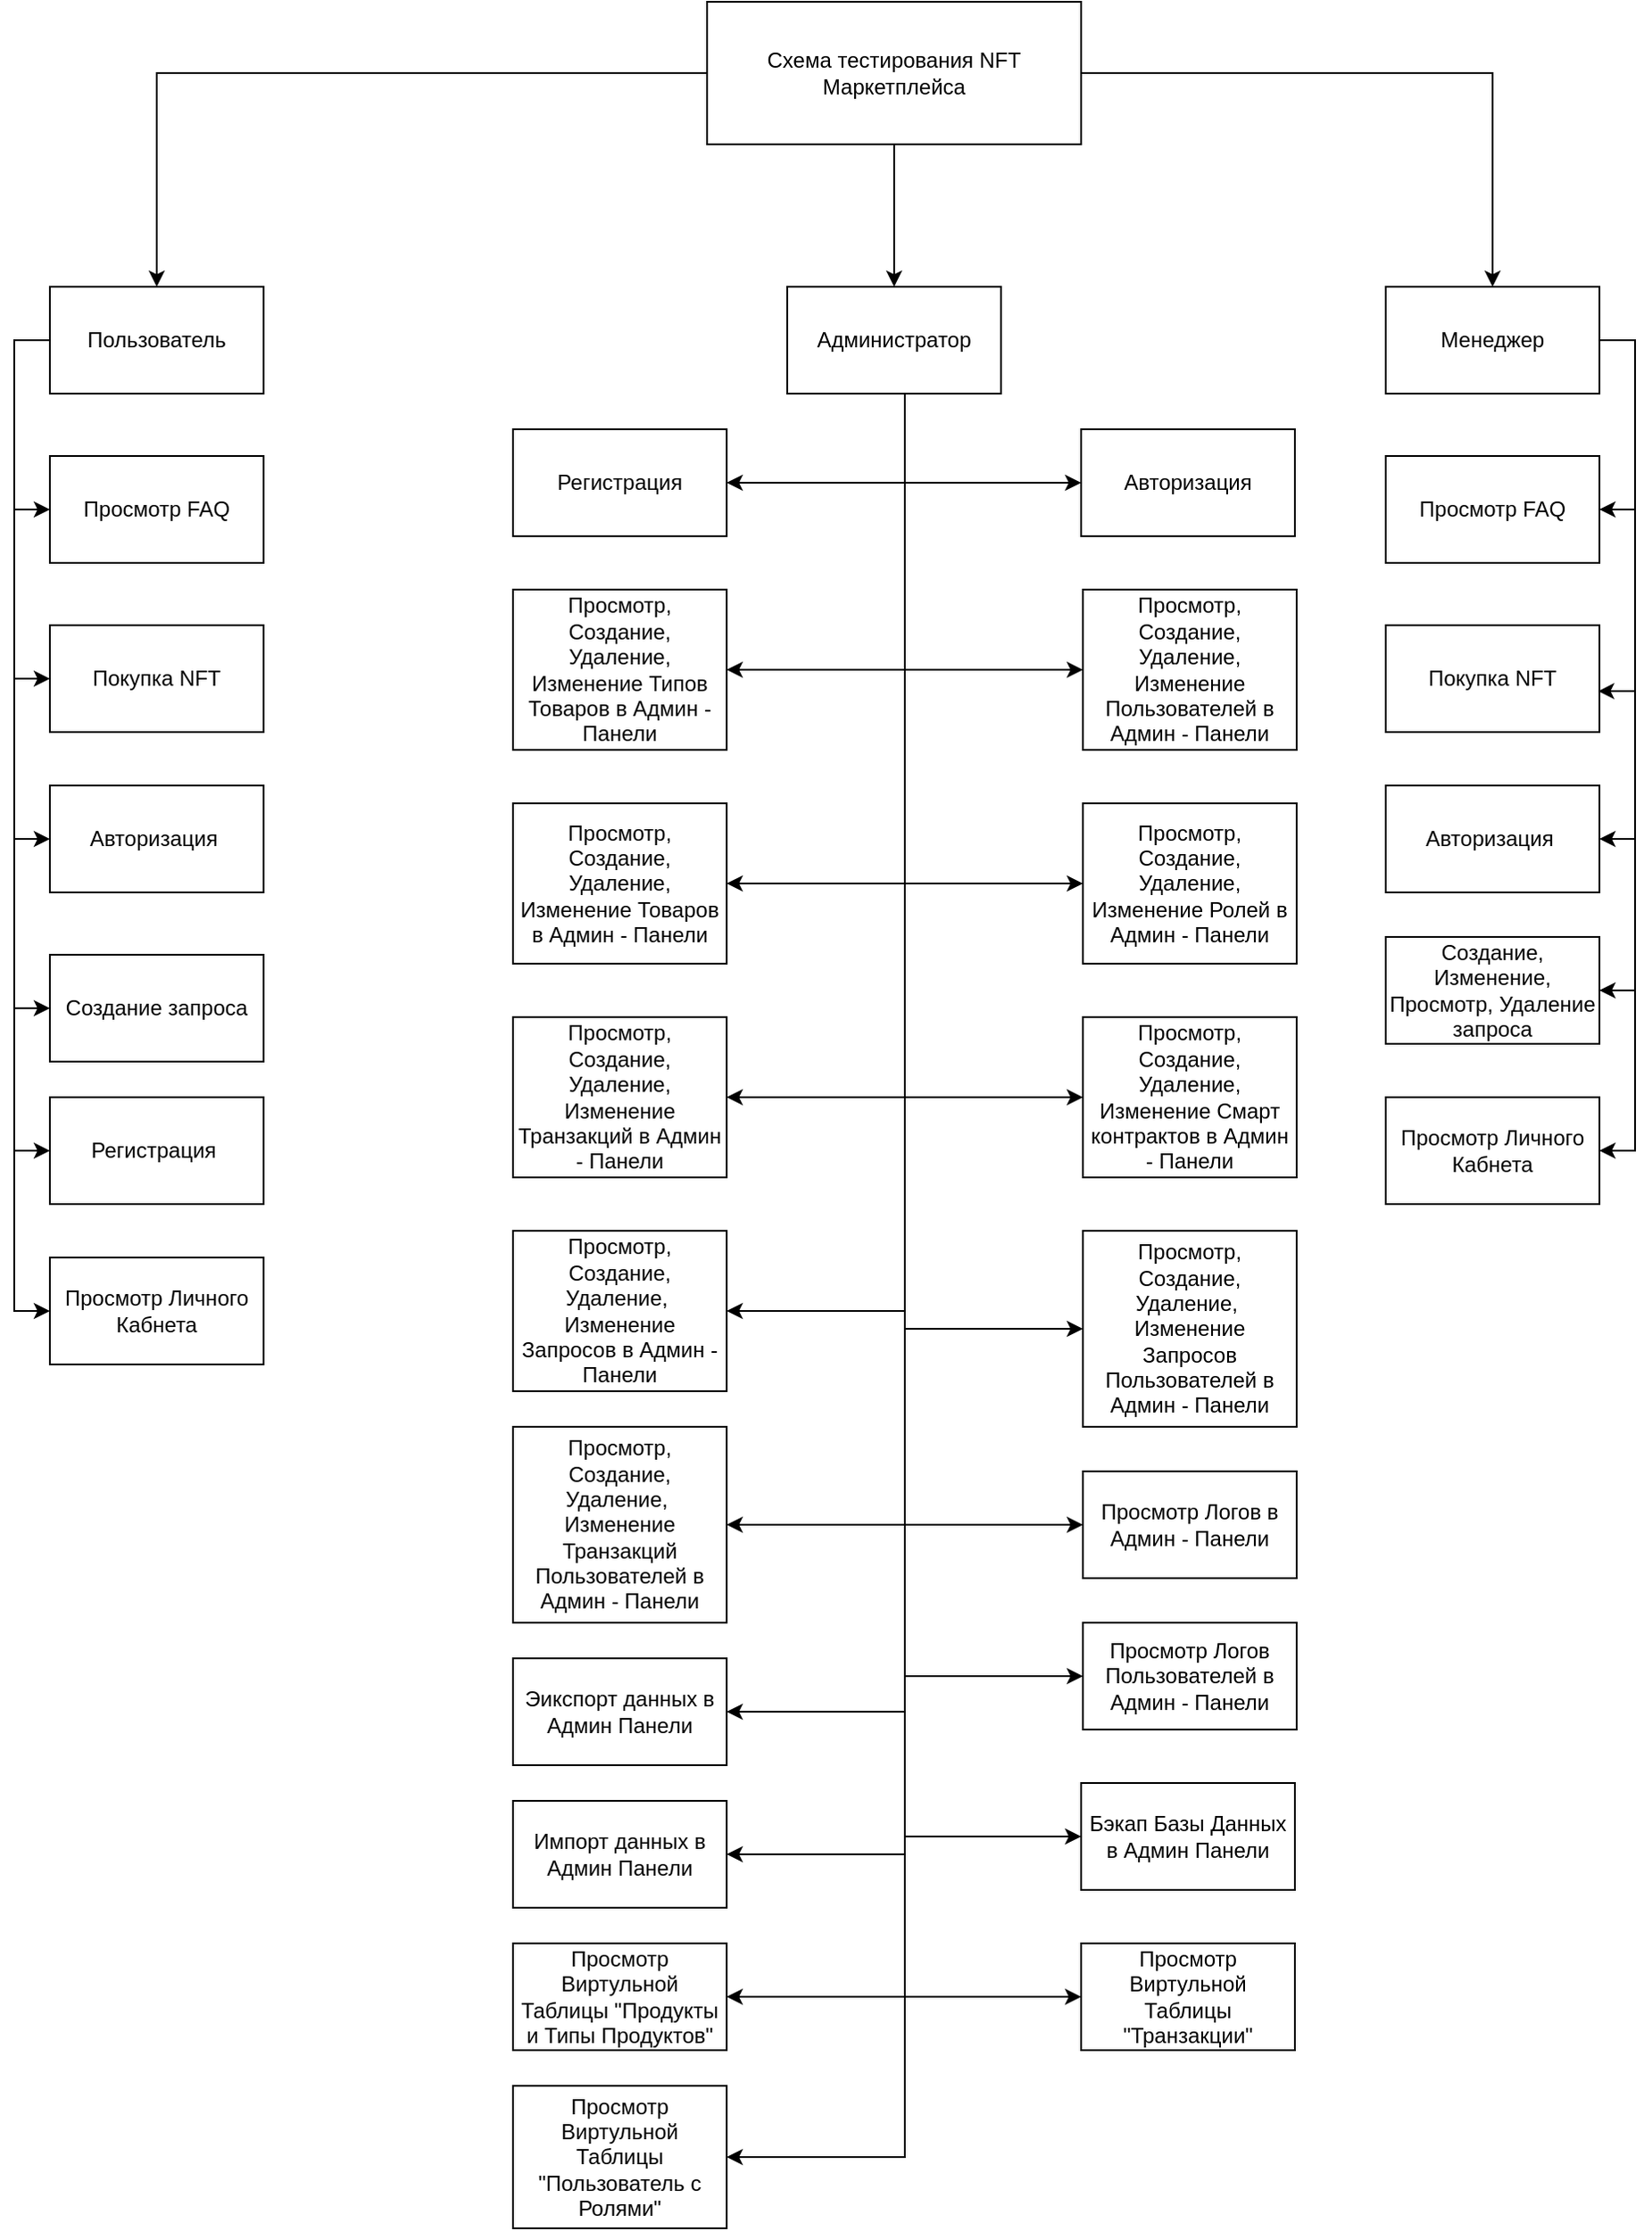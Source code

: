<mxfile version="25.0.3">
  <diagram name="Страница — 1" id="OhYXw15gzidwMvP4QFlt">
    <mxGraphModel dx="2827" dy="1050" grid="1" gridSize="10" guides="1" tooltips="1" connect="1" arrows="1" fold="1" page="1" pageScale="1" pageWidth="827" pageHeight="1169" math="0" shadow="0">
      <root>
        <mxCell id="0" />
        <mxCell id="1" parent="0" />
        <mxCell id="X4jMold8J7gIbocjzrvS-5" style="edgeStyle=orthogonalEdgeStyle;rounded=0;orthogonalLoop=1;jettySize=auto;html=1;" parent="1" source="X4jMold8J7gIbocjzrvS-1" target="X4jMold8J7gIbocjzrvS-4" edge="1">
          <mxGeometry relative="1" as="geometry" />
        </mxCell>
        <mxCell id="X4jMold8J7gIbocjzrvS-6" style="edgeStyle=orthogonalEdgeStyle;rounded=0;orthogonalLoop=1;jettySize=auto;html=1;" parent="1" source="X4jMold8J7gIbocjzrvS-1" target="X4jMold8J7gIbocjzrvS-2" edge="1">
          <mxGeometry relative="1" as="geometry" />
        </mxCell>
        <mxCell id="X4jMold8J7gIbocjzrvS-7" style="edgeStyle=orthogonalEdgeStyle;rounded=0;orthogonalLoop=1;jettySize=auto;html=1;" parent="1" source="X4jMold8J7gIbocjzrvS-1" target="X4jMold8J7gIbocjzrvS-3" edge="1">
          <mxGeometry relative="1" as="geometry" />
        </mxCell>
        <mxCell id="X4jMold8J7gIbocjzrvS-1" value="Схема тестирования NFT Маркетплейса" style="rounded=0;whiteSpace=wrap;html=1;" parent="1" vertex="1">
          <mxGeometry x="309" y="150" width="210" height="80" as="geometry" />
        </mxCell>
        <mxCell id="_29U4-jZ2JWvfG6paUR_-12" style="edgeStyle=orthogonalEdgeStyle;rounded=0;orthogonalLoop=1;jettySize=auto;html=1;entryX=0;entryY=0.5;entryDx=0;entryDy=0;" edge="1" parent="1" source="X4jMold8J7gIbocjzrvS-2" target="_29U4-jZ2JWvfG6paUR_-2">
          <mxGeometry relative="1" as="geometry">
            <Array as="points">
              <mxPoint x="-80" y="340" />
              <mxPoint x="-80" y="435" />
            </Array>
          </mxGeometry>
        </mxCell>
        <mxCell id="_29U4-jZ2JWvfG6paUR_-13" style="edgeStyle=orthogonalEdgeStyle;rounded=0;orthogonalLoop=1;jettySize=auto;html=1;entryX=0;entryY=0.5;entryDx=0;entryDy=0;" edge="1" parent="1" source="X4jMold8J7gIbocjzrvS-2" target="_29U4-jZ2JWvfG6paUR_-3">
          <mxGeometry relative="1" as="geometry">
            <Array as="points">
              <mxPoint x="-80" y="340" />
              <mxPoint x="-80" y="530" />
            </Array>
          </mxGeometry>
        </mxCell>
        <mxCell id="_29U4-jZ2JWvfG6paUR_-14" style="edgeStyle=orthogonalEdgeStyle;rounded=0;orthogonalLoop=1;jettySize=auto;html=1;entryX=0;entryY=0.5;entryDx=0;entryDy=0;" edge="1" parent="1" source="X4jMold8J7gIbocjzrvS-2" target="_29U4-jZ2JWvfG6paUR_-4">
          <mxGeometry relative="1" as="geometry">
            <Array as="points">
              <mxPoint x="-80" y="340" />
              <mxPoint x="-80" y="620" />
            </Array>
          </mxGeometry>
        </mxCell>
        <mxCell id="_29U4-jZ2JWvfG6paUR_-17" style="edgeStyle=orthogonalEdgeStyle;rounded=0;orthogonalLoop=1;jettySize=auto;html=1;entryX=0;entryY=0.5;entryDx=0;entryDy=0;" edge="1" parent="1" source="X4jMold8J7gIbocjzrvS-2" target="_29U4-jZ2JWvfG6paUR_-1">
          <mxGeometry relative="1" as="geometry">
            <Array as="points">
              <mxPoint x="-80" y="340" />
              <mxPoint x="-80" y="715" />
            </Array>
          </mxGeometry>
        </mxCell>
        <mxCell id="_29U4-jZ2JWvfG6paUR_-20" style="edgeStyle=orthogonalEdgeStyle;rounded=0;orthogonalLoop=1;jettySize=auto;html=1;entryX=0;entryY=0.5;entryDx=0;entryDy=0;" edge="1" parent="1" source="X4jMold8J7gIbocjzrvS-2" target="_29U4-jZ2JWvfG6paUR_-10">
          <mxGeometry relative="1" as="geometry">
            <Array as="points">
              <mxPoint x="-80" y="340" />
              <mxPoint x="-80" y="795" />
            </Array>
          </mxGeometry>
        </mxCell>
        <mxCell id="_29U4-jZ2JWvfG6paUR_-24" style="edgeStyle=orthogonalEdgeStyle;rounded=0;orthogonalLoop=1;jettySize=auto;html=1;entryX=0;entryY=0.5;entryDx=0;entryDy=0;" edge="1" parent="1" source="X4jMold8J7gIbocjzrvS-2" target="_29U4-jZ2JWvfG6paUR_-23">
          <mxGeometry relative="1" as="geometry">
            <Array as="points">
              <mxPoint x="-80" y="340" />
              <mxPoint x="-80" y="885" />
            </Array>
          </mxGeometry>
        </mxCell>
        <mxCell id="X4jMold8J7gIbocjzrvS-2" value="Пользователь" style="rounded=0;whiteSpace=wrap;html=1;" parent="1" vertex="1">
          <mxGeometry x="-60" y="310" width="120" height="60" as="geometry" />
        </mxCell>
        <mxCell id="_29U4-jZ2JWvfG6paUR_-26" style="edgeStyle=orthogonalEdgeStyle;rounded=0;orthogonalLoop=1;jettySize=auto;html=1;entryX=1;entryY=0.5;entryDx=0;entryDy=0;" edge="1" parent="1" source="X4jMold8J7gIbocjzrvS-3" target="_29U4-jZ2JWvfG6paUR_-6">
          <mxGeometry relative="1" as="geometry">
            <Array as="points">
              <mxPoint x="830" y="340" />
              <mxPoint x="830" y="435" />
            </Array>
          </mxGeometry>
        </mxCell>
        <mxCell id="_29U4-jZ2JWvfG6paUR_-28" style="edgeStyle=orthogonalEdgeStyle;rounded=0;orthogonalLoop=1;jettySize=auto;html=1;entryX=1;entryY=0.5;entryDx=0;entryDy=0;" edge="1" parent="1" source="X4jMold8J7gIbocjzrvS-3" target="_29U4-jZ2JWvfG6paUR_-8">
          <mxGeometry relative="1" as="geometry">
            <Array as="points">
              <mxPoint x="830" y="340" />
              <mxPoint x="830" y="620" />
            </Array>
          </mxGeometry>
        </mxCell>
        <mxCell id="_29U4-jZ2JWvfG6paUR_-29" style="edgeStyle=orthogonalEdgeStyle;rounded=0;orthogonalLoop=1;jettySize=auto;html=1;entryX=1;entryY=0.5;entryDx=0;entryDy=0;" edge="1" parent="1" source="X4jMold8J7gIbocjzrvS-3" target="_29U4-jZ2JWvfG6paUR_-9">
          <mxGeometry relative="1" as="geometry">
            <Array as="points">
              <mxPoint x="830" y="340" />
              <mxPoint x="830" y="705" />
            </Array>
          </mxGeometry>
        </mxCell>
        <mxCell id="_29U4-jZ2JWvfG6paUR_-30" style="edgeStyle=orthogonalEdgeStyle;rounded=0;orthogonalLoop=1;jettySize=auto;html=1;entryX=1;entryY=0.5;entryDx=0;entryDy=0;" edge="1" parent="1" source="X4jMold8J7gIbocjzrvS-3" target="_29U4-jZ2JWvfG6paUR_-21">
          <mxGeometry relative="1" as="geometry">
            <Array as="points">
              <mxPoint x="830" y="340" />
              <mxPoint x="830" y="795" />
            </Array>
          </mxGeometry>
        </mxCell>
        <mxCell id="X4jMold8J7gIbocjzrvS-3" value="Менеджер" style="rounded=0;whiteSpace=wrap;html=1;" parent="1" vertex="1">
          <mxGeometry x="690" y="310" width="120" height="60" as="geometry" />
        </mxCell>
        <mxCell id="O5A4-7yk59-mFuPvrCqS-1" style="edgeStyle=orthogonalEdgeStyle;rounded=0;orthogonalLoop=1;jettySize=auto;html=1;entryX=1;entryY=0.5;entryDx=0;entryDy=0;" parent="1" source="X4jMold8J7gIbocjzrvS-4" target="X4jMold8J7gIbocjzrvS-21" edge="1">
          <mxGeometry relative="1" as="geometry">
            <Array as="points">
              <mxPoint x="420" y="420" />
            </Array>
          </mxGeometry>
        </mxCell>
        <mxCell id="O5A4-7yk59-mFuPvrCqS-2" style="edgeStyle=orthogonalEdgeStyle;rounded=0;orthogonalLoop=1;jettySize=auto;html=1;entryX=1;entryY=0.5;entryDx=0;entryDy=0;" parent="1" source="X4jMold8J7gIbocjzrvS-4" target="X4jMold8J7gIbocjzrvS-15" edge="1">
          <mxGeometry relative="1" as="geometry">
            <Array as="points">
              <mxPoint x="420" y="525" />
            </Array>
          </mxGeometry>
        </mxCell>
        <mxCell id="O5A4-7yk59-mFuPvrCqS-3" style="edgeStyle=orthogonalEdgeStyle;rounded=0;orthogonalLoop=1;jettySize=auto;html=1;entryX=0;entryY=0.5;entryDx=0;entryDy=0;" parent="1" source="X4jMold8J7gIbocjzrvS-4" target="X4jMold8J7gIbocjzrvS-8" edge="1">
          <mxGeometry relative="1" as="geometry">
            <Array as="points">
              <mxPoint x="420" y="420" />
            </Array>
          </mxGeometry>
        </mxCell>
        <mxCell id="O5A4-7yk59-mFuPvrCqS-4" style="edgeStyle=orthogonalEdgeStyle;rounded=0;orthogonalLoop=1;jettySize=auto;html=1;entryX=0;entryY=0.5;entryDx=0;entryDy=0;" parent="1" source="X4jMold8J7gIbocjzrvS-4" target="X4jMold8J7gIbocjzrvS-10" edge="1">
          <mxGeometry relative="1" as="geometry">
            <Array as="points">
              <mxPoint x="420" y="525" />
            </Array>
          </mxGeometry>
        </mxCell>
        <mxCell id="O5A4-7yk59-mFuPvrCqS-5" style="edgeStyle=orthogonalEdgeStyle;rounded=0;orthogonalLoop=1;jettySize=auto;html=1;entryX=1;entryY=0.5;entryDx=0;entryDy=0;" parent="1" source="X4jMold8J7gIbocjzrvS-4" target="X4jMold8J7gIbocjzrvS-14" edge="1">
          <mxGeometry relative="1" as="geometry">
            <Array as="points">
              <mxPoint x="420" y="645" />
            </Array>
          </mxGeometry>
        </mxCell>
        <mxCell id="O5A4-7yk59-mFuPvrCqS-6" style="edgeStyle=orthogonalEdgeStyle;rounded=0;orthogonalLoop=1;jettySize=auto;html=1;entryX=0;entryY=0.5;entryDx=0;entryDy=0;" parent="1" source="X4jMold8J7gIbocjzrvS-4" target="X4jMold8J7gIbocjzrvS-11" edge="1">
          <mxGeometry relative="1" as="geometry">
            <Array as="points">
              <mxPoint x="420" y="645" />
            </Array>
          </mxGeometry>
        </mxCell>
        <mxCell id="O5A4-7yk59-mFuPvrCqS-7" style="edgeStyle=orthogonalEdgeStyle;rounded=0;orthogonalLoop=1;jettySize=auto;html=1;entryX=1;entryY=0.5;entryDx=0;entryDy=0;" parent="1" source="X4jMold8J7gIbocjzrvS-4" target="X4jMold8J7gIbocjzrvS-13" edge="1">
          <mxGeometry relative="1" as="geometry">
            <Array as="points">
              <mxPoint x="420" y="765" />
            </Array>
          </mxGeometry>
        </mxCell>
        <mxCell id="O5A4-7yk59-mFuPvrCqS-8" style="edgeStyle=orthogonalEdgeStyle;rounded=0;orthogonalLoop=1;jettySize=auto;html=1;entryX=0;entryY=0.5;entryDx=0;entryDy=0;" parent="1" source="X4jMold8J7gIbocjzrvS-4" target="X4jMold8J7gIbocjzrvS-12" edge="1">
          <mxGeometry relative="1" as="geometry">
            <Array as="points">
              <mxPoint x="420" y="765" />
            </Array>
          </mxGeometry>
        </mxCell>
        <mxCell id="O5A4-7yk59-mFuPvrCqS-9" style="edgeStyle=orthogonalEdgeStyle;rounded=0;orthogonalLoop=1;jettySize=auto;html=1;entryX=1;entryY=0.5;entryDx=0;entryDy=0;" parent="1" source="X4jMold8J7gIbocjzrvS-4" target="X4jMold8J7gIbocjzrvS-17" edge="1">
          <mxGeometry relative="1" as="geometry">
            <Array as="points">
              <mxPoint x="420" y="885" />
            </Array>
          </mxGeometry>
        </mxCell>
        <mxCell id="O5A4-7yk59-mFuPvrCqS-10" style="edgeStyle=orthogonalEdgeStyle;rounded=0;orthogonalLoop=1;jettySize=auto;html=1;entryX=0;entryY=0.5;entryDx=0;entryDy=0;" parent="1" source="X4jMold8J7gIbocjzrvS-4" target="X4jMold8J7gIbocjzrvS-18" edge="1">
          <mxGeometry relative="1" as="geometry">
            <Array as="points">
              <mxPoint x="420" y="895" />
            </Array>
          </mxGeometry>
        </mxCell>
        <mxCell id="O5A4-7yk59-mFuPvrCqS-11" style="edgeStyle=orthogonalEdgeStyle;rounded=0;orthogonalLoop=1;jettySize=auto;html=1;entryX=1;entryY=0.5;entryDx=0;entryDy=0;" parent="1" source="X4jMold8J7gIbocjzrvS-4" target="X4jMold8J7gIbocjzrvS-19" edge="1">
          <mxGeometry relative="1" as="geometry">
            <Array as="points">
              <mxPoint x="420" y="1005" />
            </Array>
          </mxGeometry>
        </mxCell>
        <mxCell id="O5A4-7yk59-mFuPvrCqS-12" style="edgeStyle=orthogonalEdgeStyle;rounded=0;orthogonalLoop=1;jettySize=auto;html=1;entryX=0;entryY=0.5;entryDx=0;entryDy=0;" parent="1" source="X4jMold8J7gIbocjzrvS-4" target="X4jMold8J7gIbocjzrvS-16" edge="1">
          <mxGeometry relative="1" as="geometry">
            <Array as="points">
              <mxPoint x="420" y="1005" />
            </Array>
          </mxGeometry>
        </mxCell>
        <mxCell id="O5A4-7yk59-mFuPvrCqS-13" style="edgeStyle=orthogonalEdgeStyle;rounded=0;orthogonalLoop=1;jettySize=auto;html=1;entryX=1;entryY=0.5;entryDx=0;entryDy=0;" parent="1" source="X4jMold8J7gIbocjzrvS-4" target="X4jMold8J7gIbocjzrvS-22" edge="1">
          <mxGeometry relative="1" as="geometry">
            <Array as="points">
              <mxPoint x="420" y="1110" />
            </Array>
          </mxGeometry>
        </mxCell>
        <mxCell id="O5A4-7yk59-mFuPvrCqS-14" style="edgeStyle=orthogonalEdgeStyle;rounded=0;orthogonalLoop=1;jettySize=auto;html=1;entryX=0;entryY=0.5;entryDx=0;entryDy=0;" parent="1" source="X4jMold8J7gIbocjzrvS-4" target="X4jMold8J7gIbocjzrvS-20" edge="1">
          <mxGeometry relative="1" as="geometry">
            <Array as="points">
              <mxPoint x="420" y="1090" />
            </Array>
          </mxGeometry>
        </mxCell>
        <mxCell id="O5A4-7yk59-mFuPvrCqS-15" style="edgeStyle=orthogonalEdgeStyle;rounded=0;orthogonalLoop=1;jettySize=auto;html=1;entryX=1;entryY=0.5;entryDx=0;entryDy=0;" parent="1" source="X4jMold8J7gIbocjzrvS-4" target="X4jMold8J7gIbocjzrvS-23" edge="1">
          <mxGeometry relative="1" as="geometry">
            <Array as="points">
              <mxPoint x="420" y="1190" />
            </Array>
          </mxGeometry>
        </mxCell>
        <mxCell id="O5A4-7yk59-mFuPvrCqS-16" style="edgeStyle=orthogonalEdgeStyle;rounded=0;orthogonalLoop=1;jettySize=auto;html=1;entryX=0;entryY=0.5;entryDx=0;entryDy=0;" parent="1" source="X4jMold8J7gIbocjzrvS-4" target="X4jMold8J7gIbocjzrvS-24" edge="1">
          <mxGeometry relative="1" as="geometry">
            <Array as="points">
              <mxPoint x="420" y="1180" />
            </Array>
          </mxGeometry>
        </mxCell>
        <mxCell id="O5A4-7yk59-mFuPvrCqS-17" style="edgeStyle=orthogonalEdgeStyle;rounded=0;orthogonalLoop=1;jettySize=auto;html=1;entryX=1;entryY=0.5;entryDx=0;entryDy=0;" parent="1" source="X4jMold8J7gIbocjzrvS-4" target="X4jMold8J7gIbocjzrvS-25" edge="1">
          <mxGeometry relative="1" as="geometry">
            <Array as="points">
              <mxPoint x="420" y="1270" />
            </Array>
          </mxGeometry>
        </mxCell>
        <mxCell id="O5A4-7yk59-mFuPvrCqS-18" style="edgeStyle=orthogonalEdgeStyle;rounded=0;orthogonalLoop=1;jettySize=auto;html=1;entryX=0;entryY=0.5;entryDx=0;entryDy=0;" parent="1" source="X4jMold8J7gIbocjzrvS-4" target="X4jMold8J7gIbocjzrvS-26" edge="1">
          <mxGeometry relative="1" as="geometry">
            <Array as="points">
              <mxPoint x="420" y="1270" />
            </Array>
          </mxGeometry>
        </mxCell>
        <mxCell id="O5A4-7yk59-mFuPvrCqS-19" style="edgeStyle=orthogonalEdgeStyle;rounded=0;orthogonalLoop=1;jettySize=auto;html=1;entryX=1;entryY=0.5;entryDx=0;entryDy=0;" parent="1" source="X4jMold8J7gIbocjzrvS-4" target="X4jMold8J7gIbocjzrvS-27" edge="1">
          <mxGeometry relative="1" as="geometry">
            <Array as="points">
              <mxPoint x="420" y="1360" />
            </Array>
          </mxGeometry>
        </mxCell>
        <mxCell id="X4jMold8J7gIbocjzrvS-4" value="Администратор" style="rounded=0;whiteSpace=wrap;html=1;" parent="1" vertex="1">
          <mxGeometry x="354" y="310" width="120" height="60" as="geometry" />
        </mxCell>
        <mxCell id="X4jMold8J7gIbocjzrvS-8" value="Авторизация" style="rounded=0;whiteSpace=wrap;html=1;" parent="1" vertex="1">
          <mxGeometry x="519" y="390" width="120" height="60" as="geometry" />
        </mxCell>
        <mxCell id="X4jMold8J7gIbocjzrvS-10" value="Просмотр, Создание, Удаление, Изменение Пользователей в Админ - Панели" style="rounded=0;whiteSpace=wrap;html=1;" parent="1" vertex="1">
          <mxGeometry x="520" y="480" width="120" height="90" as="geometry" />
        </mxCell>
        <mxCell id="X4jMold8J7gIbocjzrvS-11" value="Просмотр, Создание, Удаление, Изменение Ролей в Админ - Панели" style="rounded=0;whiteSpace=wrap;html=1;" parent="1" vertex="1">
          <mxGeometry x="520" y="600" width="120" height="90" as="geometry" />
        </mxCell>
        <mxCell id="X4jMold8J7gIbocjzrvS-12" value="Просмотр, Создание, Удаление, Изменение Смарт контрактов в Админ - Панели" style="rounded=0;whiteSpace=wrap;html=1;" parent="1" vertex="1">
          <mxGeometry x="520" y="720" width="120" height="90" as="geometry" />
        </mxCell>
        <mxCell id="X4jMold8J7gIbocjzrvS-13" value="Просмотр, Создание, Удаление, Изменение Транзакций в Админ - Панели" style="rounded=0;whiteSpace=wrap;html=1;" parent="1" vertex="1">
          <mxGeometry x="200" y="720" width="120" height="90" as="geometry" />
        </mxCell>
        <mxCell id="X4jMold8J7gIbocjzrvS-14" value="Просмотр, Создание, Удаление, Изменение Товаров в Админ - Панели" style="rounded=0;whiteSpace=wrap;html=1;" parent="1" vertex="1">
          <mxGeometry x="200" y="600" width="120" height="90" as="geometry" />
        </mxCell>
        <mxCell id="X4jMold8J7gIbocjzrvS-15" value="Просмотр, Создание, Удаление, Изменение Типов Товаров в Админ - Панели" style="rounded=0;whiteSpace=wrap;html=1;" parent="1" vertex="1">
          <mxGeometry x="200" y="480" width="120" height="90" as="geometry" />
        </mxCell>
        <mxCell id="X4jMold8J7gIbocjzrvS-16" value="Просмотр Логов в Админ - Панели" style="rounded=0;whiteSpace=wrap;html=1;" parent="1" vertex="1">
          <mxGeometry x="520" y="975" width="120" height="60" as="geometry" />
        </mxCell>
        <mxCell id="X4jMold8J7gIbocjzrvS-17" value="Просмотр, Создание, Удаление,&amp;nbsp;&lt;div&gt;Изменение Запросов&amp;nbsp;&lt;span style=&quot;background-color: initial;&quot;&gt;в Админ - Панели&lt;/span&gt;&lt;/div&gt;" style="rounded=0;whiteSpace=wrap;html=1;" parent="1" vertex="1">
          <mxGeometry x="200" y="840" width="120" height="90" as="geometry" />
        </mxCell>
        <mxCell id="X4jMold8J7gIbocjzrvS-18" value="Просмотр, Создание, Удаление,&amp;nbsp;&lt;div&gt;Изменение Запросов Пользователей&amp;nbsp;&lt;span style=&quot;background-color: initial;&quot;&gt;в Админ - Панели&lt;/span&gt;&lt;/div&gt;" style="rounded=0;whiteSpace=wrap;html=1;" parent="1" vertex="1">
          <mxGeometry x="520" y="840" width="120" height="110" as="geometry" />
        </mxCell>
        <mxCell id="X4jMold8J7gIbocjzrvS-19" value="Просмотр, Создание, Удаление,&amp;nbsp;&lt;div&gt;Изменение Транзакций Пользователей&amp;nbsp;&lt;span style=&quot;background-color: initial;&quot;&gt;в Админ - Панели&lt;/span&gt;&lt;/div&gt;" style="rounded=0;whiteSpace=wrap;html=1;" parent="1" vertex="1">
          <mxGeometry x="200" y="950" width="120" height="110" as="geometry" />
        </mxCell>
        <mxCell id="X4jMold8J7gIbocjzrvS-20" value="Просмотр Логов Пользователей в Админ - Панели" style="rounded=0;whiteSpace=wrap;html=1;" parent="1" vertex="1">
          <mxGeometry x="520" y="1060" width="120" height="60" as="geometry" />
        </mxCell>
        <mxCell id="X4jMold8J7gIbocjzrvS-21" value="Регистрация" style="rounded=0;whiteSpace=wrap;html=1;" parent="1" vertex="1">
          <mxGeometry x="200" y="390" width="120" height="60" as="geometry" />
        </mxCell>
        <mxCell id="X4jMold8J7gIbocjzrvS-22" value="Эикспорт данных в Админ Панели" style="rounded=0;whiteSpace=wrap;html=1;" parent="1" vertex="1">
          <mxGeometry x="200" y="1080" width="120" height="60" as="geometry" />
        </mxCell>
        <mxCell id="X4jMold8J7gIbocjzrvS-23" value="Импорт данных в Админ Панели" style="rounded=0;whiteSpace=wrap;html=1;" parent="1" vertex="1">
          <mxGeometry x="200" y="1160" width="120" height="60" as="geometry" />
        </mxCell>
        <mxCell id="X4jMold8J7gIbocjzrvS-24" value="Бэкап Базы Данных в Админ Панели" style="rounded=0;whiteSpace=wrap;html=1;" parent="1" vertex="1">
          <mxGeometry x="519" y="1150" width="120" height="60" as="geometry" />
        </mxCell>
        <mxCell id="X4jMold8J7gIbocjzrvS-25" value="Просмотр Виртульной Таблицы &quot;Продукты и Типы Продуктов&quot;" style="rounded=0;whiteSpace=wrap;html=1;" parent="1" vertex="1">
          <mxGeometry x="200" y="1240" width="120" height="60" as="geometry" />
        </mxCell>
        <mxCell id="X4jMold8J7gIbocjzrvS-26" value="Просмотр Виртульной Таблицы &quot;Транзакции&quot;" style="rounded=0;whiteSpace=wrap;html=1;" parent="1" vertex="1">
          <mxGeometry x="519" y="1240" width="120" height="60" as="geometry" />
        </mxCell>
        <mxCell id="X4jMold8J7gIbocjzrvS-27" value="Просмотр Виртульной Таблицы &quot;Пользователь с Ролями&quot;" style="rounded=0;whiteSpace=wrap;html=1;" parent="1" vertex="1">
          <mxGeometry x="200" y="1320" width="120" height="80" as="geometry" />
        </mxCell>
        <mxCell id="_29U4-jZ2JWvfG6paUR_-1" value="Создание запроса" style="rounded=0;whiteSpace=wrap;html=1;" vertex="1" parent="1">
          <mxGeometry x="-60" y="685" width="120" height="60" as="geometry" />
        </mxCell>
        <mxCell id="_29U4-jZ2JWvfG6paUR_-2" value="Просмотр FAQ" style="rounded=0;whiteSpace=wrap;html=1;" vertex="1" parent="1">
          <mxGeometry x="-60" y="405" width="120" height="60" as="geometry" />
        </mxCell>
        <mxCell id="_29U4-jZ2JWvfG6paUR_-3" value="Покупка NFT" style="rounded=0;whiteSpace=wrap;html=1;" vertex="1" parent="1">
          <mxGeometry x="-60" y="500" width="120" height="60" as="geometry" />
        </mxCell>
        <mxCell id="_29U4-jZ2JWvfG6paUR_-4" value="Авторизация&amp;nbsp;" style="rounded=0;whiteSpace=wrap;html=1;" vertex="1" parent="1">
          <mxGeometry x="-60" y="590" width="120" height="60" as="geometry" />
        </mxCell>
        <mxCell id="_29U4-jZ2JWvfG6paUR_-6" value="Просмотр FAQ" style="rounded=0;whiteSpace=wrap;html=1;" vertex="1" parent="1">
          <mxGeometry x="690" y="405" width="120" height="60" as="geometry" />
        </mxCell>
        <mxCell id="_29U4-jZ2JWvfG6paUR_-7" value="Покупка NFT" style="rounded=0;whiteSpace=wrap;html=1;" vertex="1" parent="1">
          <mxGeometry x="690" y="500" width="120" height="60" as="geometry" />
        </mxCell>
        <mxCell id="_29U4-jZ2JWvfG6paUR_-8" value="Авторизация&amp;nbsp;" style="rounded=0;whiteSpace=wrap;html=1;" vertex="1" parent="1">
          <mxGeometry x="690" y="590" width="120" height="60" as="geometry" />
        </mxCell>
        <mxCell id="_29U4-jZ2JWvfG6paUR_-9" value="Создание, Изменение, Просмотр, Удаление запроса" style="rounded=0;whiteSpace=wrap;html=1;" vertex="1" parent="1">
          <mxGeometry x="690" y="675" width="120" height="60" as="geometry" />
        </mxCell>
        <mxCell id="_29U4-jZ2JWvfG6paUR_-10" value="Регистрация&amp;nbsp;" style="rounded=0;whiteSpace=wrap;html=1;" vertex="1" parent="1">
          <mxGeometry x="-60" y="765" width="120" height="60" as="geometry" />
        </mxCell>
        <mxCell id="_29U4-jZ2JWvfG6paUR_-21" value="Просмотр Личного Кабнета" style="rounded=0;whiteSpace=wrap;html=1;" vertex="1" parent="1">
          <mxGeometry x="690" y="765" width="120" height="60" as="geometry" />
        </mxCell>
        <mxCell id="_29U4-jZ2JWvfG6paUR_-23" value="Просмотр Личного Кабнета" style="rounded=0;whiteSpace=wrap;html=1;" vertex="1" parent="1">
          <mxGeometry x="-60" y="855" width="120" height="60" as="geometry" />
        </mxCell>
        <mxCell id="_29U4-jZ2JWvfG6paUR_-27" style="edgeStyle=orthogonalEdgeStyle;rounded=0;orthogonalLoop=1;jettySize=auto;html=1;entryX=0.994;entryY=0.617;entryDx=0;entryDy=0;entryPerimeter=0;" edge="1" parent="1" source="X4jMold8J7gIbocjzrvS-3" target="_29U4-jZ2JWvfG6paUR_-7">
          <mxGeometry relative="1" as="geometry">
            <Array as="points">
              <mxPoint x="830" y="340" />
              <mxPoint x="830" y="537" />
            </Array>
          </mxGeometry>
        </mxCell>
      </root>
    </mxGraphModel>
  </diagram>
</mxfile>
